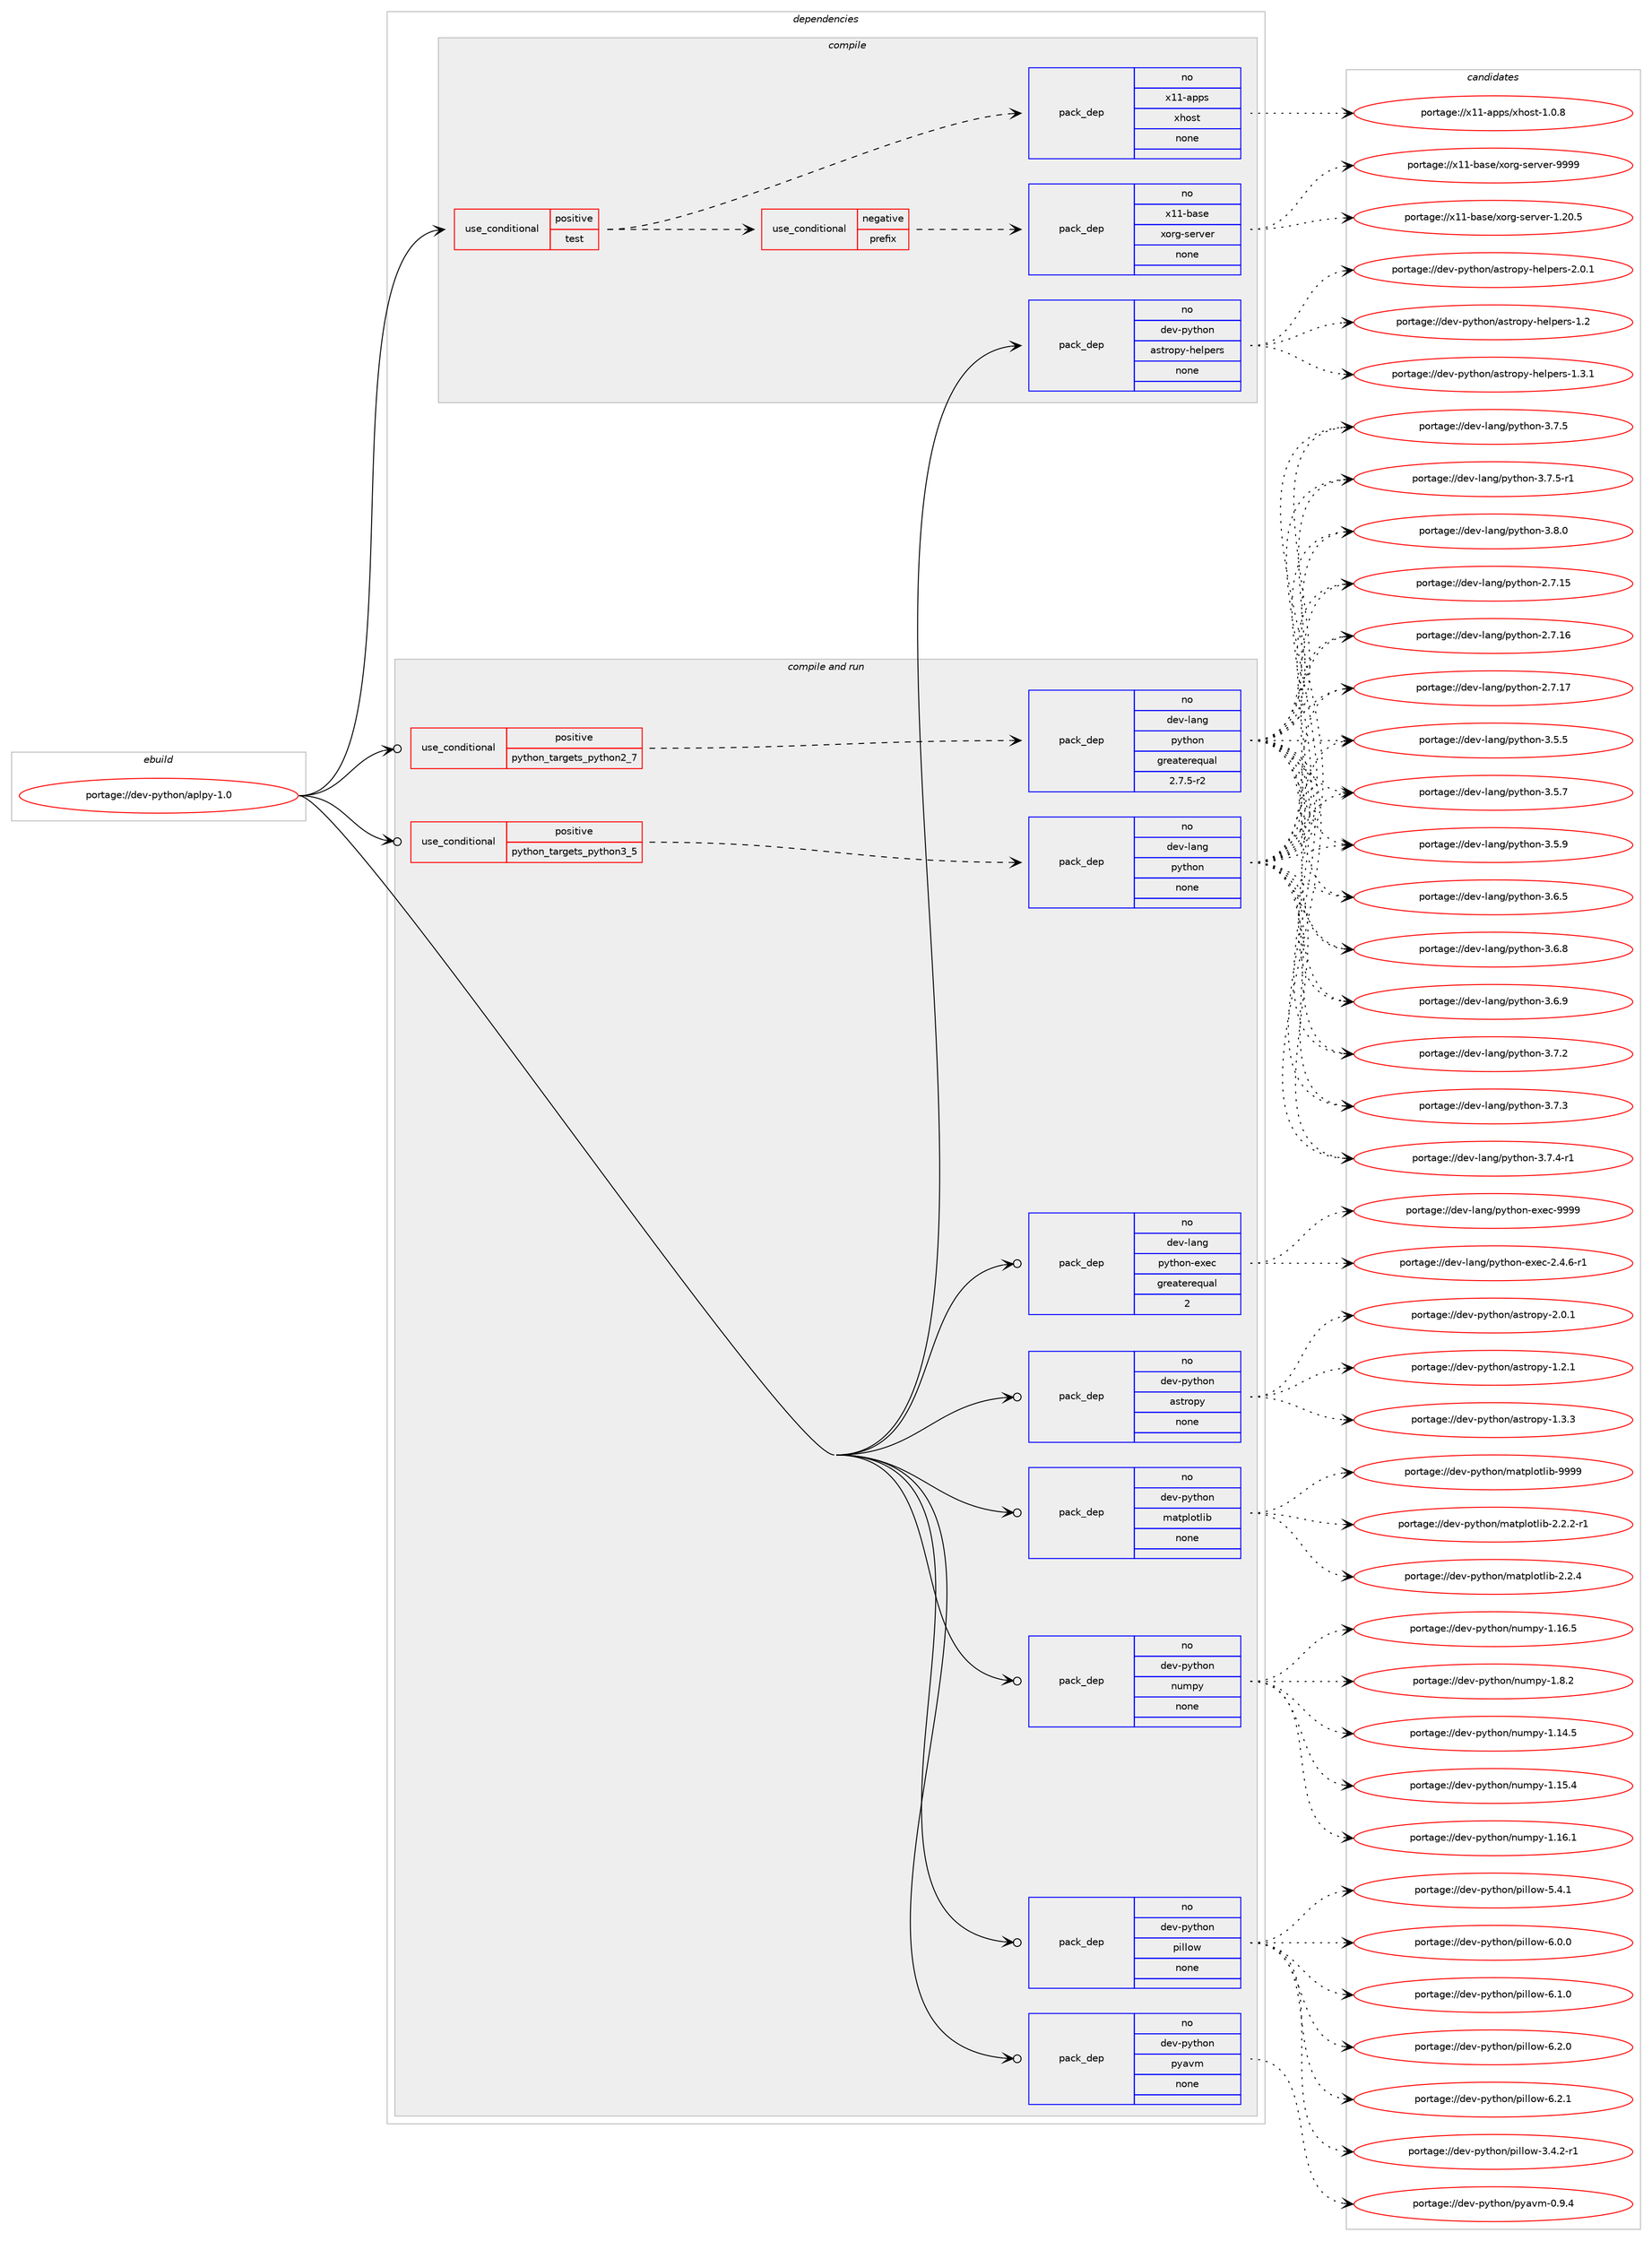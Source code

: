 digraph prolog {

# *************
# Graph options
# *************

newrank=true;
concentrate=true;
compound=true;
graph [rankdir=LR,fontname=Helvetica,fontsize=10,ranksep=1.5];#, ranksep=2.5, nodesep=0.2];
edge  [arrowhead=vee];
node  [fontname=Helvetica,fontsize=10];

# **********
# The ebuild
# **********

subgraph cluster_leftcol {
color=gray;
rank=same;
label=<<i>ebuild</i>>;
id [label="portage://dev-python/aplpy-1.0", color=red, width=4, href="../dev-python/aplpy-1.0.svg"];
}

# ****************
# The dependencies
# ****************

subgraph cluster_midcol {
color=gray;
label=<<i>dependencies</i>>;
subgraph cluster_compile {
fillcolor="#eeeeee";
style=filled;
label=<<i>compile</i>>;
subgraph cond25484 {
dependency129382 [label=<<TABLE BORDER="0" CELLBORDER="1" CELLSPACING="0" CELLPADDING="4"><TR><TD ROWSPAN="3" CELLPADDING="10">use_conditional</TD></TR><TR><TD>positive</TD></TR><TR><TD>test</TD></TR></TABLE>>, shape=none, color=red];
subgraph cond25485 {
dependency129383 [label=<<TABLE BORDER="0" CELLBORDER="1" CELLSPACING="0" CELLPADDING="4"><TR><TD ROWSPAN="3" CELLPADDING="10">use_conditional</TD></TR><TR><TD>negative</TD></TR><TR><TD>prefix</TD></TR></TABLE>>, shape=none, color=red];
subgraph pack100595 {
dependency129384 [label=<<TABLE BORDER="0" CELLBORDER="1" CELLSPACING="0" CELLPADDING="4" WIDTH="220"><TR><TD ROWSPAN="6" CELLPADDING="30">pack_dep</TD></TR><TR><TD WIDTH="110">no</TD></TR><TR><TD>x11-base</TD></TR><TR><TD>xorg-server</TD></TR><TR><TD>none</TD></TR><TR><TD></TD></TR></TABLE>>, shape=none, color=blue];
}
dependency129383:e -> dependency129384:w [weight=20,style="dashed",arrowhead="vee"];
}
dependency129382:e -> dependency129383:w [weight=20,style="dashed",arrowhead="vee"];
subgraph pack100596 {
dependency129385 [label=<<TABLE BORDER="0" CELLBORDER="1" CELLSPACING="0" CELLPADDING="4" WIDTH="220"><TR><TD ROWSPAN="6" CELLPADDING="30">pack_dep</TD></TR><TR><TD WIDTH="110">no</TD></TR><TR><TD>x11-apps</TD></TR><TR><TD>xhost</TD></TR><TR><TD>none</TD></TR><TR><TD></TD></TR></TABLE>>, shape=none, color=blue];
}
dependency129382:e -> dependency129385:w [weight=20,style="dashed",arrowhead="vee"];
}
id:e -> dependency129382:w [weight=20,style="solid",arrowhead="vee"];
subgraph pack100597 {
dependency129386 [label=<<TABLE BORDER="0" CELLBORDER="1" CELLSPACING="0" CELLPADDING="4" WIDTH="220"><TR><TD ROWSPAN="6" CELLPADDING="30">pack_dep</TD></TR><TR><TD WIDTH="110">no</TD></TR><TR><TD>dev-python</TD></TR><TR><TD>astropy-helpers</TD></TR><TR><TD>none</TD></TR><TR><TD></TD></TR></TABLE>>, shape=none, color=blue];
}
id:e -> dependency129386:w [weight=20,style="solid",arrowhead="vee"];
}
subgraph cluster_compileandrun {
fillcolor="#eeeeee";
style=filled;
label=<<i>compile and run</i>>;
subgraph cond25486 {
dependency129387 [label=<<TABLE BORDER="0" CELLBORDER="1" CELLSPACING="0" CELLPADDING="4"><TR><TD ROWSPAN="3" CELLPADDING="10">use_conditional</TD></TR><TR><TD>positive</TD></TR><TR><TD>python_targets_python2_7</TD></TR></TABLE>>, shape=none, color=red];
subgraph pack100598 {
dependency129388 [label=<<TABLE BORDER="0" CELLBORDER="1" CELLSPACING="0" CELLPADDING="4" WIDTH="220"><TR><TD ROWSPAN="6" CELLPADDING="30">pack_dep</TD></TR><TR><TD WIDTH="110">no</TD></TR><TR><TD>dev-lang</TD></TR><TR><TD>python</TD></TR><TR><TD>greaterequal</TD></TR><TR><TD>2.7.5-r2</TD></TR></TABLE>>, shape=none, color=blue];
}
dependency129387:e -> dependency129388:w [weight=20,style="dashed",arrowhead="vee"];
}
id:e -> dependency129387:w [weight=20,style="solid",arrowhead="odotvee"];
subgraph cond25487 {
dependency129389 [label=<<TABLE BORDER="0" CELLBORDER="1" CELLSPACING="0" CELLPADDING="4"><TR><TD ROWSPAN="3" CELLPADDING="10">use_conditional</TD></TR><TR><TD>positive</TD></TR><TR><TD>python_targets_python3_5</TD></TR></TABLE>>, shape=none, color=red];
subgraph pack100599 {
dependency129390 [label=<<TABLE BORDER="0" CELLBORDER="1" CELLSPACING="0" CELLPADDING="4" WIDTH="220"><TR><TD ROWSPAN="6" CELLPADDING="30">pack_dep</TD></TR><TR><TD WIDTH="110">no</TD></TR><TR><TD>dev-lang</TD></TR><TR><TD>python</TD></TR><TR><TD>none</TD></TR><TR><TD></TD></TR></TABLE>>, shape=none, color=blue];
}
dependency129389:e -> dependency129390:w [weight=20,style="dashed",arrowhead="vee"];
}
id:e -> dependency129389:w [weight=20,style="solid",arrowhead="odotvee"];
subgraph pack100600 {
dependency129391 [label=<<TABLE BORDER="0" CELLBORDER="1" CELLSPACING="0" CELLPADDING="4" WIDTH="220"><TR><TD ROWSPAN="6" CELLPADDING="30">pack_dep</TD></TR><TR><TD WIDTH="110">no</TD></TR><TR><TD>dev-lang</TD></TR><TR><TD>python-exec</TD></TR><TR><TD>greaterequal</TD></TR><TR><TD>2</TD></TR></TABLE>>, shape=none, color=blue];
}
id:e -> dependency129391:w [weight=20,style="solid",arrowhead="odotvee"];
subgraph pack100601 {
dependency129392 [label=<<TABLE BORDER="0" CELLBORDER="1" CELLSPACING="0" CELLPADDING="4" WIDTH="220"><TR><TD ROWSPAN="6" CELLPADDING="30">pack_dep</TD></TR><TR><TD WIDTH="110">no</TD></TR><TR><TD>dev-python</TD></TR><TR><TD>astropy</TD></TR><TR><TD>none</TD></TR><TR><TD></TD></TR></TABLE>>, shape=none, color=blue];
}
id:e -> dependency129392:w [weight=20,style="solid",arrowhead="odotvee"];
subgraph pack100602 {
dependency129393 [label=<<TABLE BORDER="0" CELLBORDER="1" CELLSPACING="0" CELLPADDING="4" WIDTH="220"><TR><TD ROWSPAN="6" CELLPADDING="30">pack_dep</TD></TR><TR><TD WIDTH="110">no</TD></TR><TR><TD>dev-python</TD></TR><TR><TD>matplotlib</TD></TR><TR><TD>none</TD></TR><TR><TD></TD></TR></TABLE>>, shape=none, color=blue];
}
id:e -> dependency129393:w [weight=20,style="solid",arrowhead="odotvee"];
subgraph pack100603 {
dependency129394 [label=<<TABLE BORDER="0" CELLBORDER="1" CELLSPACING="0" CELLPADDING="4" WIDTH="220"><TR><TD ROWSPAN="6" CELLPADDING="30">pack_dep</TD></TR><TR><TD WIDTH="110">no</TD></TR><TR><TD>dev-python</TD></TR><TR><TD>numpy</TD></TR><TR><TD>none</TD></TR><TR><TD></TD></TR></TABLE>>, shape=none, color=blue];
}
id:e -> dependency129394:w [weight=20,style="solid",arrowhead="odotvee"];
subgraph pack100604 {
dependency129395 [label=<<TABLE BORDER="0" CELLBORDER="1" CELLSPACING="0" CELLPADDING="4" WIDTH="220"><TR><TD ROWSPAN="6" CELLPADDING="30">pack_dep</TD></TR><TR><TD WIDTH="110">no</TD></TR><TR><TD>dev-python</TD></TR><TR><TD>pillow</TD></TR><TR><TD>none</TD></TR><TR><TD></TD></TR></TABLE>>, shape=none, color=blue];
}
id:e -> dependency129395:w [weight=20,style="solid",arrowhead="odotvee"];
subgraph pack100605 {
dependency129396 [label=<<TABLE BORDER="0" CELLBORDER="1" CELLSPACING="0" CELLPADDING="4" WIDTH="220"><TR><TD ROWSPAN="6" CELLPADDING="30">pack_dep</TD></TR><TR><TD WIDTH="110">no</TD></TR><TR><TD>dev-python</TD></TR><TR><TD>pyavm</TD></TR><TR><TD>none</TD></TR><TR><TD></TD></TR></TABLE>>, shape=none, color=blue];
}
id:e -> dependency129396:w [weight=20,style="solid",arrowhead="odotvee"];
}
subgraph cluster_run {
fillcolor="#eeeeee";
style=filled;
label=<<i>run</i>>;
}
}

# **************
# The candidates
# **************

subgraph cluster_choices {
rank=same;
color=gray;
label=<<i>candidates</i>>;

subgraph choice100595 {
color=black;
nodesep=1;
choiceportage1204949459897115101471201111141034511510111411810111445494650484653 [label="portage://x11-base/xorg-server-1.20.5", color=red, width=4,href="../x11-base/xorg-server-1.20.5.svg"];
choiceportage120494945989711510147120111114103451151011141181011144557575757 [label="portage://x11-base/xorg-server-9999", color=red, width=4,href="../x11-base/xorg-server-9999.svg"];
dependency129384:e -> choiceportage1204949459897115101471201111141034511510111411810111445494650484653:w [style=dotted,weight="100"];
dependency129384:e -> choiceportage120494945989711510147120111114103451151011141181011144557575757:w [style=dotted,weight="100"];
}
subgraph choice100596 {
color=black;
nodesep=1;
choiceportage1204949459711211211547120104111115116454946484656 [label="portage://x11-apps/xhost-1.0.8", color=red, width=4,href="../x11-apps/xhost-1.0.8.svg"];
dependency129385:e -> choiceportage1204949459711211211547120104111115116454946484656:w [style=dotted,weight="100"];
}
subgraph choice100597 {
color=black;
nodesep=1;
choiceportage1001011184511212111610411111047971151161141111121214510410110811210111411545494650 [label="portage://dev-python/astropy-helpers-1.2", color=red, width=4,href="../dev-python/astropy-helpers-1.2.svg"];
choiceportage10010111845112121116104111110479711511611411111212145104101108112101114115454946514649 [label="portage://dev-python/astropy-helpers-1.3.1", color=red, width=4,href="../dev-python/astropy-helpers-1.3.1.svg"];
choiceportage10010111845112121116104111110479711511611411111212145104101108112101114115455046484649 [label="portage://dev-python/astropy-helpers-2.0.1", color=red, width=4,href="../dev-python/astropy-helpers-2.0.1.svg"];
dependency129386:e -> choiceportage1001011184511212111610411111047971151161141111121214510410110811210111411545494650:w [style=dotted,weight="100"];
dependency129386:e -> choiceportage10010111845112121116104111110479711511611411111212145104101108112101114115454946514649:w [style=dotted,weight="100"];
dependency129386:e -> choiceportage10010111845112121116104111110479711511611411111212145104101108112101114115455046484649:w [style=dotted,weight="100"];
}
subgraph choice100598 {
color=black;
nodesep=1;
choiceportage10010111845108971101034711212111610411111045504655464953 [label="portage://dev-lang/python-2.7.15", color=red, width=4,href="../dev-lang/python-2.7.15.svg"];
choiceportage10010111845108971101034711212111610411111045504655464954 [label="portage://dev-lang/python-2.7.16", color=red, width=4,href="../dev-lang/python-2.7.16.svg"];
choiceportage10010111845108971101034711212111610411111045504655464955 [label="portage://dev-lang/python-2.7.17", color=red, width=4,href="../dev-lang/python-2.7.17.svg"];
choiceportage100101118451089711010347112121116104111110455146534653 [label="portage://dev-lang/python-3.5.5", color=red, width=4,href="../dev-lang/python-3.5.5.svg"];
choiceportage100101118451089711010347112121116104111110455146534655 [label="portage://dev-lang/python-3.5.7", color=red, width=4,href="../dev-lang/python-3.5.7.svg"];
choiceportage100101118451089711010347112121116104111110455146534657 [label="portage://dev-lang/python-3.5.9", color=red, width=4,href="../dev-lang/python-3.5.9.svg"];
choiceportage100101118451089711010347112121116104111110455146544653 [label="portage://dev-lang/python-3.6.5", color=red, width=4,href="../dev-lang/python-3.6.5.svg"];
choiceportage100101118451089711010347112121116104111110455146544656 [label="portage://dev-lang/python-3.6.8", color=red, width=4,href="../dev-lang/python-3.6.8.svg"];
choiceportage100101118451089711010347112121116104111110455146544657 [label="portage://dev-lang/python-3.6.9", color=red, width=4,href="../dev-lang/python-3.6.9.svg"];
choiceportage100101118451089711010347112121116104111110455146554650 [label="portage://dev-lang/python-3.7.2", color=red, width=4,href="../dev-lang/python-3.7.2.svg"];
choiceportage100101118451089711010347112121116104111110455146554651 [label="portage://dev-lang/python-3.7.3", color=red, width=4,href="../dev-lang/python-3.7.3.svg"];
choiceportage1001011184510897110103471121211161041111104551465546524511449 [label="portage://dev-lang/python-3.7.4-r1", color=red, width=4,href="../dev-lang/python-3.7.4-r1.svg"];
choiceportage100101118451089711010347112121116104111110455146554653 [label="portage://dev-lang/python-3.7.5", color=red, width=4,href="../dev-lang/python-3.7.5.svg"];
choiceportage1001011184510897110103471121211161041111104551465546534511449 [label="portage://dev-lang/python-3.7.5-r1", color=red, width=4,href="../dev-lang/python-3.7.5-r1.svg"];
choiceportage100101118451089711010347112121116104111110455146564648 [label="portage://dev-lang/python-3.8.0", color=red, width=4,href="../dev-lang/python-3.8.0.svg"];
dependency129388:e -> choiceportage10010111845108971101034711212111610411111045504655464953:w [style=dotted,weight="100"];
dependency129388:e -> choiceportage10010111845108971101034711212111610411111045504655464954:w [style=dotted,weight="100"];
dependency129388:e -> choiceportage10010111845108971101034711212111610411111045504655464955:w [style=dotted,weight="100"];
dependency129388:e -> choiceportage100101118451089711010347112121116104111110455146534653:w [style=dotted,weight="100"];
dependency129388:e -> choiceportage100101118451089711010347112121116104111110455146534655:w [style=dotted,weight="100"];
dependency129388:e -> choiceportage100101118451089711010347112121116104111110455146534657:w [style=dotted,weight="100"];
dependency129388:e -> choiceportage100101118451089711010347112121116104111110455146544653:w [style=dotted,weight="100"];
dependency129388:e -> choiceportage100101118451089711010347112121116104111110455146544656:w [style=dotted,weight="100"];
dependency129388:e -> choiceportage100101118451089711010347112121116104111110455146544657:w [style=dotted,weight="100"];
dependency129388:e -> choiceportage100101118451089711010347112121116104111110455146554650:w [style=dotted,weight="100"];
dependency129388:e -> choiceportage100101118451089711010347112121116104111110455146554651:w [style=dotted,weight="100"];
dependency129388:e -> choiceportage1001011184510897110103471121211161041111104551465546524511449:w [style=dotted,weight="100"];
dependency129388:e -> choiceportage100101118451089711010347112121116104111110455146554653:w [style=dotted,weight="100"];
dependency129388:e -> choiceportage1001011184510897110103471121211161041111104551465546534511449:w [style=dotted,weight="100"];
dependency129388:e -> choiceportage100101118451089711010347112121116104111110455146564648:w [style=dotted,weight="100"];
}
subgraph choice100599 {
color=black;
nodesep=1;
choiceportage10010111845108971101034711212111610411111045504655464953 [label="portage://dev-lang/python-2.7.15", color=red, width=4,href="../dev-lang/python-2.7.15.svg"];
choiceportage10010111845108971101034711212111610411111045504655464954 [label="portage://dev-lang/python-2.7.16", color=red, width=4,href="../dev-lang/python-2.7.16.svg"];
choiceportage10010111845108971101034711212111610411111045504655464955 [label="portage://dev-lang/python-2.7.17", color=red, width=4,href="../dev-lang/python-2.7.17.svg"];
choiceportage100101118451089711010347112121116104111110455146534653 [label="portage://dev-lang/python-3.5.5", color=red, width=4,href="../dev-lang/python-3.5.5.svg"];
choiceportage100101118451089711010347112121116104111110455146534655 [label="portage://dev-lang/python-3.5.7", color=red, width=4,href="../dev-lang/python-3.5.7.svg"];
choiceportage100101118451089711010347112121116104111110455146534657 [label="portage://dev-lang/python-3.5.9", color=red, width=4,href="../dev-lang/python-3.5.9.svg"];
choiceportage100101118451089711010347112121116104111110455146544653 [label="portage://dev-lang/python-3.6.5", color=red, width=4,href="../dev-lang/python-3.6.5.svg"];
choiceportage100101118451089711010347112121116104111110455146544656 [label="portage://dev-lang/python-3.6.8", color=red, width=4,href="../dev-lang/python-3.6.8.svg"];
choiceportage100101118451089711010347112121116104111110455146544657 [label="portage://dev-lang/python-3.6.9", color=red, width=4,href="../dev-lang/python-3.6.9.svg"];
choiceportage100101118451089711010347112121116104111110455146554650 [label="portage://dev-lang/python-3.7.2", color=red, width=4,href="../dev-lang/python-3.7.2.svg"];
choiceportage100101118451089711010347112121116104111110455146554651 [label="portage://dev-lang/python-3.7.3", color=red, width=4,href="../dev-lang/python-3.7.3.svg"];
choiceportage1001011184510897110103471121211161041111104551465546524511449 [label="portage://dev-lang/python-3.7.4-r1", color=red, width=4,href="../dev-lang/python-3.7.4-r1.svg"];
choiceportage100101118451089711010347112121116104111110455146554653 [label="portage://dev-lang/python-3.7.5", color=red, width=4,href="../dev-lang/python-3.7.5.svg"];
choiceportage1001011184510897110103471121211161041111104551465546534511449 [label="portage://dev-lang/python-3.7.5-r1", color=red, width=4,href="../dev-lang/python-3.7.5-r1.svg"];
choiceportage100101118451089711010347112121116104111110455146564648 [label="portage://dev-lang/python-3.8.0", color=red, width=4,href="../dev-lang/python-3.8.0.svg"];
dependency129390:e -> choiceportage10010111845108971101034711212111610411111045504655464953:w [style=dotted,weight="100"];
dependency129390:e -> choiceportage10010111845108971101034711212111610411111045504655464954:w [style=dotted,weight="100"];
dependency129390:e -> choiceportage10010111845108971101034711212111610411111045504655464955:w [style=dotted,weight="100"];
dependency129390:e -> choiceportage100101118451089711010347112121116104111110455146534653:w [style=dotted,weight="100"];
dependency129390:e -> choiceportage100101118451089711010347112121116104111110455146534655:w [style=dotted,weight="100"];
dependency129390:e -> choiceportage100101118451089711010347112121116104111110455146534657:w [style=dotted,weight="100"];
dependency129390:e -> choiceportage100101118451089711010347112121116104111110455146544653:w [style=dotted,weight="100"];
dependency129390:e -> choiceportage100101118451089711010347112121116104111110455146544656:w [style=dotted,weight="100"];
dependency129390:e -> choiceportage100101118451089711010347112121116104111110455146544657:w [style=dotted,weight="100"];
dependency129390:e -> choiceportage100101118451089711010347112121116104111110455146554650:w [style=dotted,weight="100"];
dependency129390:e -> choiceportage100101118451089711010347112121116104111110455146554651:w [style=dotted,weight="100"];
dependency129390:e -> choiceportage1001011184510897110103471121211161041111104551465546524511449:w [style=dotted,weight="100"];
dependency129390:e -> choiceportage100101118451089711010347112121116104111110455146554653:w [style=dotted,weight="100"];
dependency129390:e -> choiceportage1001011184510897110103471121211161041111104551465546534511449:w [style=dotted,weight="100"];
dependency129390:e -> choiceportage100101118451089711010347112121116104111110455146564648:w [style=dotted,weight="100"];
}
subgraph choice100600 {
color=black;
nodesep=1;
choiceportage10010111845108971101034711212111610411111045101120101994550465246544511449 [label="portage://dev-lang/python-exec-2.4.6-r1", color=red, width=4,href="../dev-lang/python-exec-2.4.6-r1.svg"];
choiceportage10010111845108971101034711212111610411111045101120101994557575757 [label="portage://dev-lang/python-exec-9999", color=red, width=4,href="../dev-lang/python-exec-9999.svg"];
dependency129391:e -> choiceportage10010111845108971101034711212111610411111045101120101994550465246544511449:w [style=dotted,weight="100"];
dependency129391:e -> choiceportage10010111845108971101034711212111610411111045101120101994557575757:w [style=dotted,weight="100"];
}
subgraph choice100601 {
color=black;
nodesep=1;
choiceportage100101118451121211161041111104797115116114111112121454946504649 [label="portage://dev-python/astropy-1.2.1", color=red, width=4,href="../dev-python/astropy-1.2.1.svg"];
choiceportage100101118451121211161041111104797115116114111112121454946514651 [label="portage://dev-python/astropy-1.3.3", color=red, width=4,href="../dev-python/astropy-1.3.3.svg"];
choiceportage100101118451121211161041111104797115116114111112121455046484649 [label="portage://dev-python/astropy-2.0.1", color=red, width=4,href="../dev-python/astropy-2.0.1.svg"];
dependency129392:e -> choiceportage100101118451121211161041111104797115116114111112121454946504649:w [style=dotted,weight="100"];
dependency129392:e -> choiceportage100101118451121211161041111104797115116114111112121454946514651:w [style=dotted,weight="100"];
dependency129392:e -> choiceportage100101118451121211161041111104797115116114111112121455046484649:w [style=dotted,weight="100"];
}
subgraph choice100602 {
color=black;
nodesep=1;
choiceportage100101118451121211161041111104710997116112108111116108105984550465046504511449 [label="portage://dev-python/matplotlib-2.2.2-r1", color=red, width=4,href="../dev-python/matplotlib-2.2.2-r1.svg"];
choiceportage10010111845112121116104111110471099711611210811111610810598455046504652 [label="portage://dev-python/matplotlib-2.2.4", color=red, width=4,href="../dev-python/matplotlib-2.2.4.svg"];
choiceportage100101118451121211161041111104710997116112108111116108105984557575757 [label="portage://dev-python/matplotlib-9999", color=red, width=4,href="../dev-python/matplotlib-9999.svg"];
dependency129393:e -> choiceportage100101118451121211161041111104710997116112108111116108105984550465046504511449:w [style=dotted,weight="100"];
dependency129393:e -> choiceportage10010111845112121116104111110471099711611210811111610810598455046504652:w [style=dotted,weight="100"];
dependency129393:e -> choiceportage100101118451121211161041111104710997116112108111116108105984557575757:w [style=dotted,weight="100"];
}
subgraph choice100603 {
color=black;
nodesep=1;
choiceportage100101118451121211161041111104711011710911212145494649524653 [label="portage://dev-python/numpy-1.14.5", color=red, width=4,href="../dev-python/numpy-1.14.5.svg"];
choiceportage100101118451121211161041111104711011710911212145494649534652 [label="portage://dev-python/numpy-1.15.4", color=red, width=4,href="../dev-python/numpy-1.15.4.svg"];
choiceportage100101118451121211161041111104711011710911212145494649544649 [label="portage://dev-python/numpy-1.16.1", color=red, width=4,href="../dev-python/numpy-1.16.1.svg"];
choiceportage100101118451121211161041111104711011710911212145494649544653 [label="portage://dev-python/numpy-1.16.5", color=red, width=4,href="../dev-python/numpy-1.16.5.svg"];
choiceportage1001011184511212111610411111047110117109112121454946564650 [label="portage://dev-python/numpy-1.8.2", color=red, width=4,href="../dev-python/numpy-1.8.2.svg"];
dependency129394:e -> choiceportage100101118451121211161041111104711011710911212145494649524653:w [style=dotted,weight="100"];
dependency129394:e -> choiceportage100101118451121211161041111104711011710911212145494649534652:w [style=dotted,weight="100"];
dependency129394:e -> choiceportage100101118451121211161041111104711011710911212145494649544649:w [style=dotted,weight="100"];
dependency129394:e -> choiceportage100101118451121211161041111104711011710911212145494649544653:w [style=dotted,weight="100"];
dependency129394:e -> choiceportage1001011184511212111610411111047110117109112121454946564650:w [style=dotted,weight="100"];
}
subgraph choice100604 {
color=black;
nodesep=1;
choiceportage10010111845112121116104111110471121051081081111194551465246504511449 [label="portage://dev-python/pillow-3.4.2-r1", color=red, width=4,href="../dev-python/pillow-3.4.2-r1.svg"];
choiceportage1001011184511212111610411111047112105108108111119455346524649 [label="portage://dev-python/pillow-5.4.1", color=red, width=4,href="../dev-python/pillow-5.4.1.svg"];
choiceportage1001011184511212111610411111047112105108108111119455446484648 [label="portage://dev-python/pillow-6.0.0", color=red, width=4,href="../dev-python/pillow-6.0.0.svg"];
choiceportage1001011184511212111610411111047112105108108111119455446494648 [label="portage://dev-python/pillow-6.1.0", color=red, width=4,href="../dev-python/pillow-6.1.0.svg"];
choiceportage1001011184511212111610411111047112105108108111119455446504648 [label="portage://dev-python/pillow-6.2.0", color=red, width=4,href="../dev-python/pillow-6.2.0.svg"];
choiceportage1001011184511212111610411111047112105108108111119455446504649 [label="portage://dev-python/pillow-6.2.1", color=red, width=4,href="../dev-python/pillow-6.2.1.svg"];
dependency129395:e -> choiceportage10010111845112121116104111110471121051081081111194551465246504511449:w [style=dotted,weight="100"];
dependency129395:e -> choiceportage1001011184511212111610411111047112105108108111119455346524649:w [style=dotted,weight="100"];
dependency129395:e -> choiceportage1001011184511212111610411111047112105108108111119455446484648:w [style=dotted,weight="100"];
dependency129395:e -> choiceportage1001011184511212111610411111047112105108108111119455446494648:w [style=dotted,weight="100"];
dependency129395:e -> choiceportage1001011184511212111610411111047112105108108111119455446504648:w [style=dotted,weight="100"];
dependency129395:e -> choiceportage1001011184511212111610411111047112105108108111119455446504649:w [style=dotted,weight="100"];
}
subgraph choice100605 {
color=black;
nodesep=1;
choiceportage100101118451121211161041111104711212197118109454846574652 [label="portage://dev-python/pyavm-0.9.4", color=red, width=4,href="../dev-python/pyavm-0.9.4.svg"];
dependency129396:e -> choiceportage100101118451121211161041111104711212197118109454846574652:w [style=dotted,weight="100"];
}
}

}
